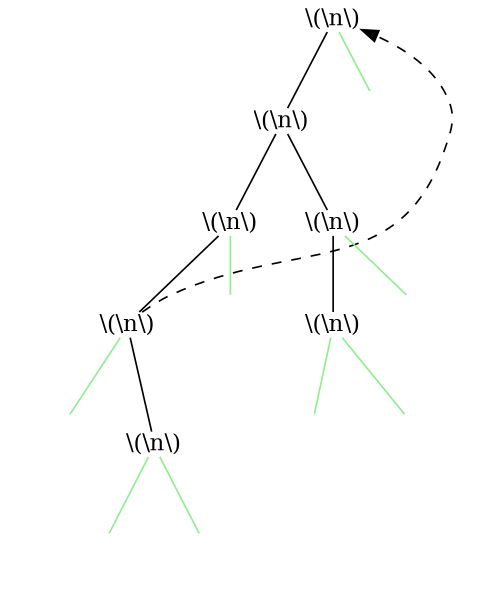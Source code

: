 digraph {
	size="4,4"

	10 [label="" shape=none]

	0 [label="\\(\\n\\)" shape=plain]
	1 [label="\\(\\n\\)" shape=plain]
	2 [label="\\(\\n\\)" shape=plain]
	3 [label="\\(\\n\\)" shape=plain]
	4 [label="\\(\\n\\)" shape=plain]
	5 [label="\\(\\n\\)" shape=plain]
	6 [label="\\(\\n\\)" shape=plain]

	00 [label="" shape=none]
	01 [label="" shape=none]
	02 [label="" shape=none]

	20 [label="" shape=none]
	21 [label="" shape=none]
	22 [label="" shape=none]
	23 [label="" shape=none]

	0 -> 1 [arrowhead=none]
	0 -> 00 [arrowhead=none color=lightgreen]

	1 -> 2 [arrowhead=none]
	2 -> 3 [arrowhead=none]
	2 -> 01 [arrowhead=none color=lightgreen]
	1 -> 4 [arrowhead=none]
	4 -> 5 [arrowhead=none]
	4 -> 02 [arrowhead=none color=lightgreen]

	3 -> 6 [arrowhead=none]
	3 -> 10 [arrowhead=none color=lightgreen]

    3 -> 0 [constraint=false style=dashed]

	5 -> 20 [arrowhead=none color=lightgreen]
	5 -> 21 [arrowhead=none color=lightgreen]
	6 -> 22 [arrowhead=none color=lightgreen]
	6 -> 23 [arrowhead=none color=lightgreen]
}
